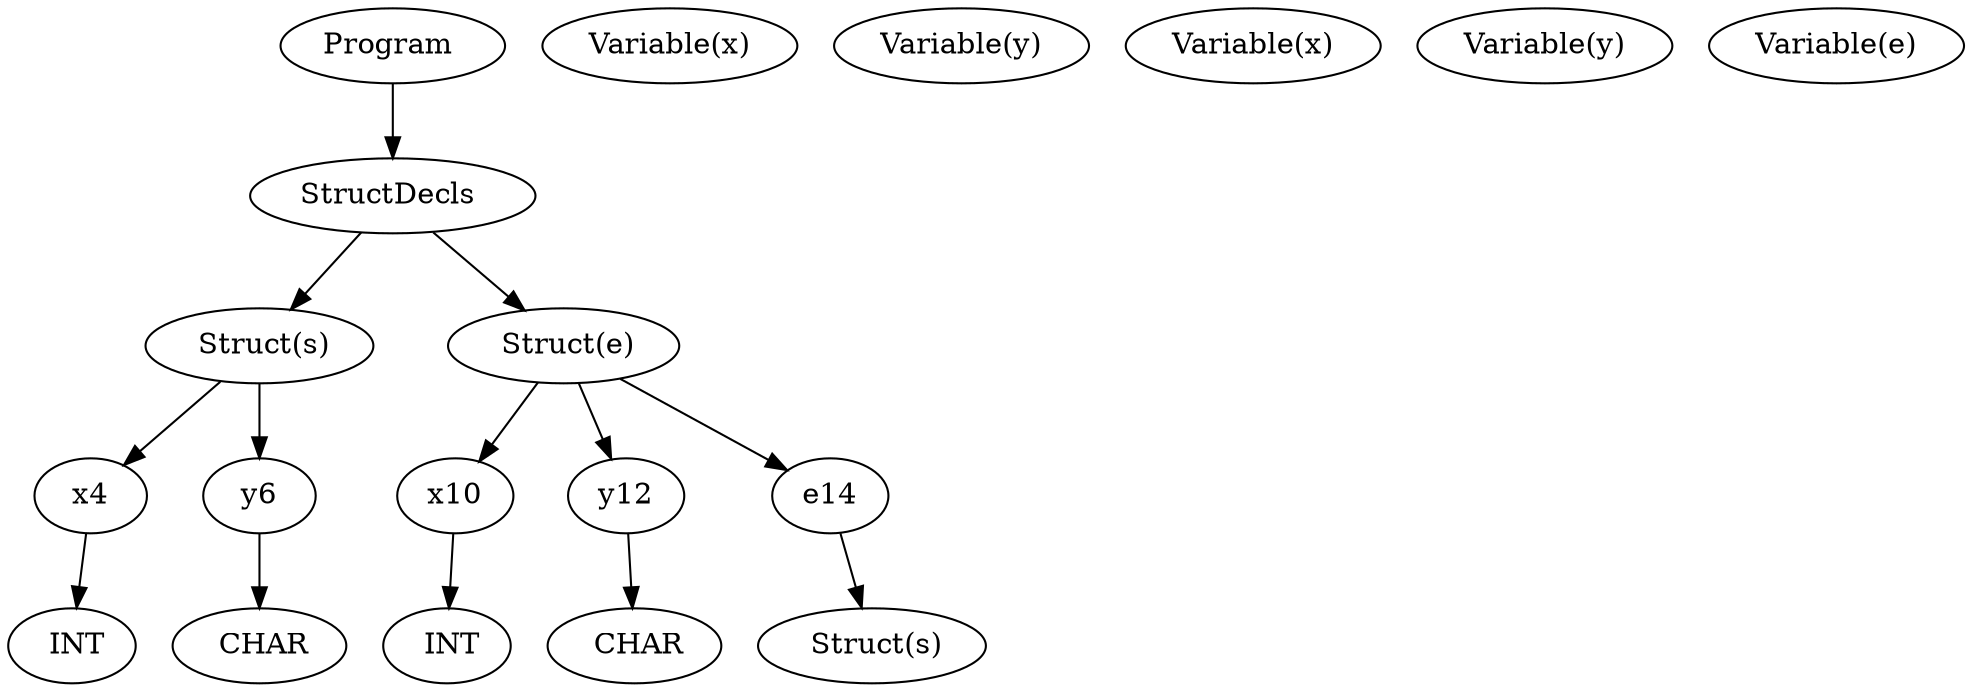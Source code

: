 digraph ast{
Program [ label = "Program "];
StructDecls [ label = "StructDecls "];
Program -> StructDecls;
s2[ label = " Struct(s)"];
x3[ label = "Variable(x)"];
INT4[ label = " INT"];
x4->INT4
s2->x4
y5[ label = "Variable(y)"];
CHAR6[ label = " CHAR"];
y6->CHAR6
s2->y6
StructDecls -> s2;
e8[ label = " Struct(e)"];
x9[ label = "Variable(x)"];
INT10[ label = " INT"];
x10->INT10
e8->x10
y11[ label = "Variable(y)"];
CHAR12[ label = " CHAR"];
y12->CHAR12
e8->y12
e13[ label = "Variable(e)"];
s14[ label = " Struct(s)"];
e14->s14
e8->e14
StructDecls -> e8;
}
